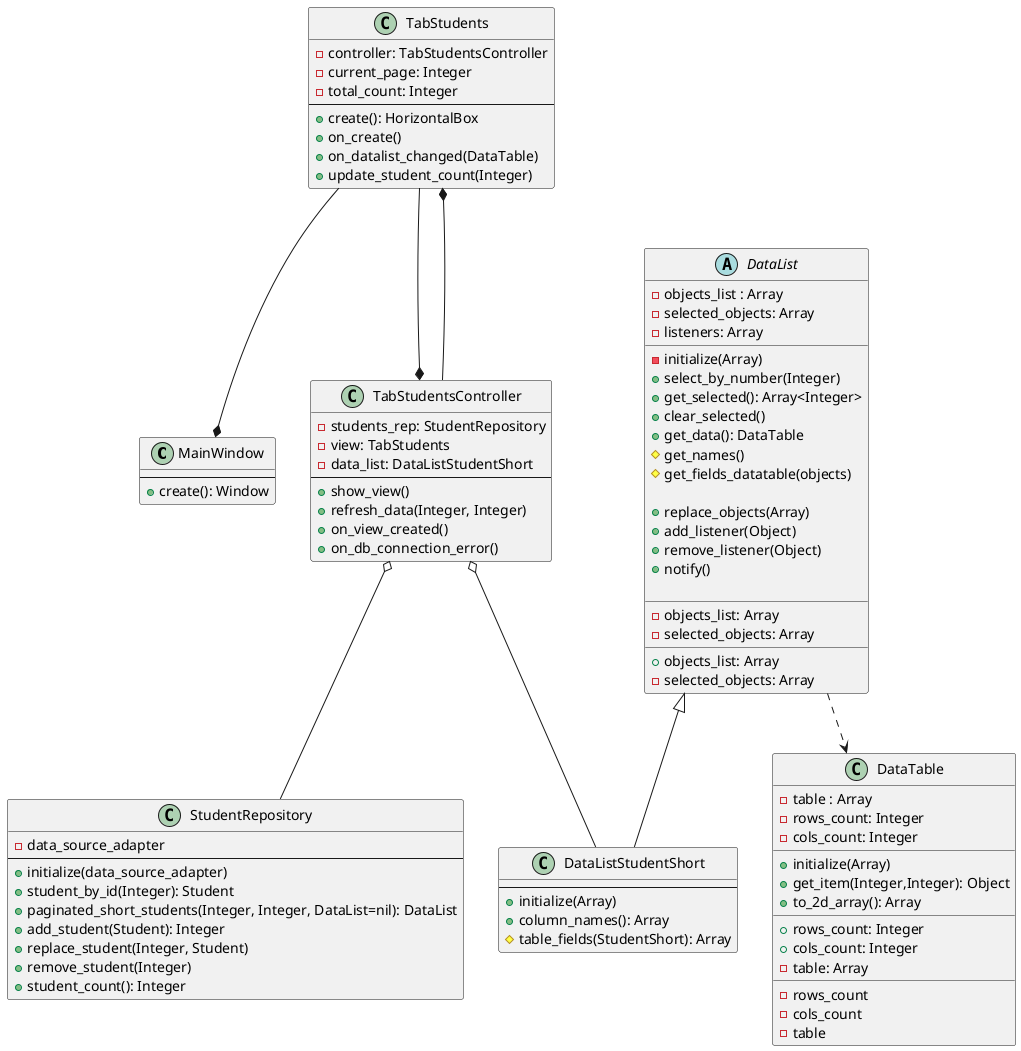 @startuml
'https://plantuml.com/class-diagram



class MainWindow {
    --
    +create(): Window
}

class TabStudents {
    -controller: TabStudentsController
    -current_page: Integer
    -total_count: Integer
    --
    +create(): HorizontalBox
    +on_create()
    +on_datalist_changed(DataTable)
    +update_student_count(Integer)
}

class TabStudentsController {
    -students_rep: StudentRepository
    -view: TabStudents
    -data_list: DataListStudentShort
    --
    +show_view()
    +refresh_data(Integer, Integer)
    +on_view_created()
    +on_db_connection_error()
}

class DataTable{
    -table : Array
    -rows_count: Integer
    -cols_count: Integer
    __
    +initialize(Array)
    +get_item(Integer,Integer): Object
    +to_2d_array(): Array
    __
    +rows_count: Integer
    +cols_count: Integer
    -table: Array
    __
    -rows_count
    -cols_count
    -table
}


abstract class DataList{
    -objects_list : Array
    -selected_objects: Array
    -listeners: Array
    __
    -initialize(Array)
    +select_by_number(Integer)
    +get_selected(): Array<Integer>
    +clear_selected()
    +get_data(): DataTable
    #get_names()
    #get_fields_datatable(objects)

    +replace_objects(Array)
    +add_listener(Object)
    +remove_listener(Object)
    +notify()

    __
    -objects_list: Array
    -selected_objects: Array
    __
    +objects_list: Array
    -selected_objects: Array
}

class DataListStudentShort extends DataList {
    --
    +initialize(Array)
    +column_names(): Array
    #table_fields(StudentShort): Array
}

class StudentRepository {
    -data_source_adapter
    --
    +initialize(data_source_adapter)
    +student_by_id(Integer): Student
    +paginated_short_students(Integer, Integer, DataList=nil): DataList
    +add_student(Student): Integer
    +replace_student(Integer, Student)
    +remove_student(Integer)
    +student_count(): Integer
}

TabStudents --* TabStudentsController
TabStudents --* MainWindow
TabStudents *-- TabStudentsController
DataList ..> DataTable
TabStudentsController o-- DataListStudentShort
TabStudentsController o-- StudentRepository


@enduml